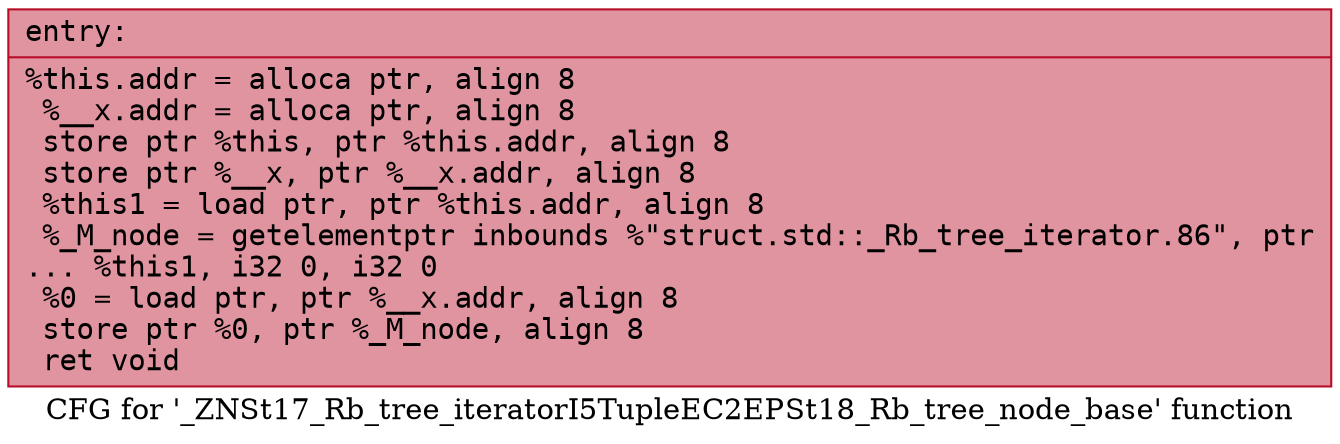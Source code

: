 digraph "CFG for '_ZNSt17_Rb_tree_iteratorI5TupleEC2EPSt18_Rb_tree_node_base' function" {
	label="CFG for '_ZNSt17_Rb_tree_iteratorI5TupleEC2EPSt18_Rb_tree_node_base' function";

	Node0x55dab47d4fe0 [shape=record,color="#b70d28ff", style=filled, fillcolor="#b70d2870" fontname="Courier",label="{entry:\l|  %this.addr = alloca ptr, align 8\l  %__x.addr = alloca ptr, align 8\l  store ptr %this, ptr %this.addr, align 8\l  store ptr %__x, ptr %__x.addr, align 8\l  %this1 = load ptr, ptr %this.addr, align 8\l  %_M_node = getelementptr inbounds %\"struct.std::_Rb_tree_iterator.86\", ptr\l... %this1, i32 0, i32 0\l  %0 = load ptr, ptr %__x.addr, align 8\l  store ptr %0, ptr %_M_node, align 8\l  ret void\l}"];
}
